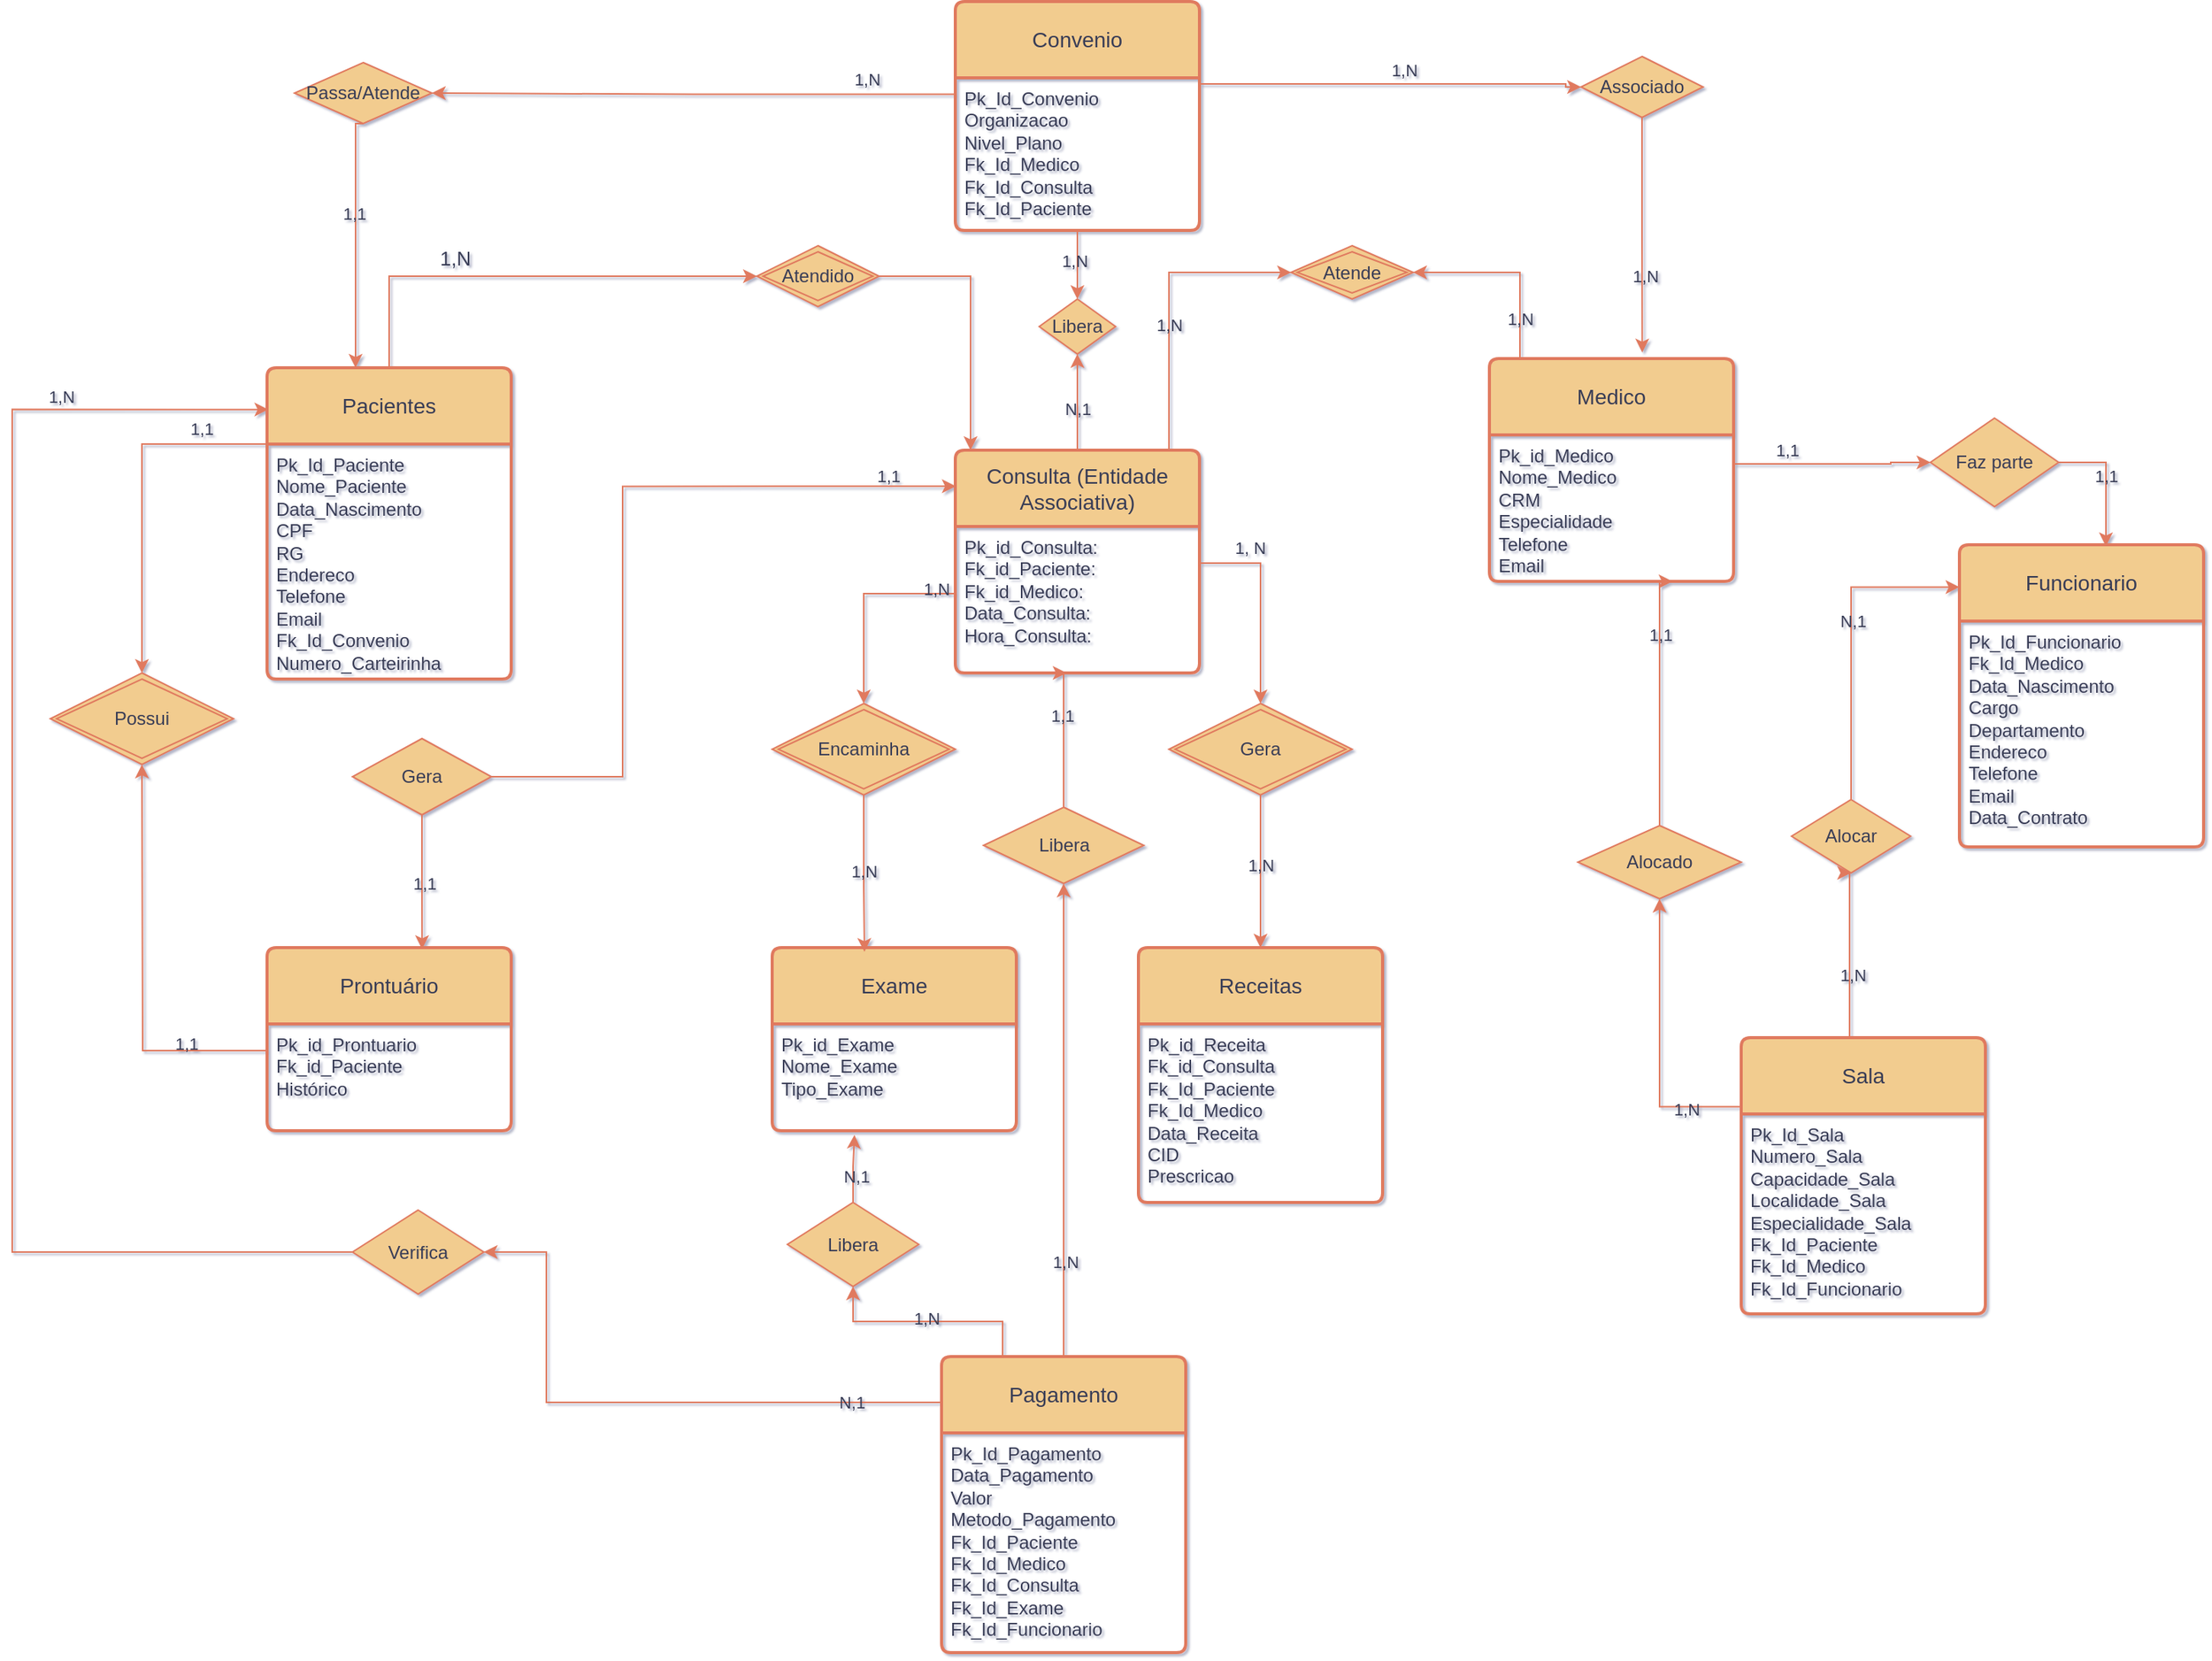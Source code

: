 <mxfile version="24.4.0" type="github" pages="2">
  <diagram name="Page-1" id="9f46799a-70d6-7492-0946-bef42562c5a5">
    <mxGraphModel dx="3632" dy="1138" grid="0" gridSize="10" guides="1" tooltips="1" connect="1" arrows="1" fold="1" page="1" pageScale="1" pageWidth="1100" pageHeight="850" background="none" math="0" shadow="1">
      <root>
        <mxCell id="0" />
        <mxCell id="1" parent="0" />
        <mxCell id="jqyQrgZry3oG7Yk4CvfF-23" style="edgeStyle=orthogonalEdgeStyle;rounded=0;orthogonalLoop=1;jettySize=auto;html=1;exitX=0.5;exitY=0;exitDx=0;exitDy=0;entryX=0;entryY=0.5;entryDx=0;entryDy=0;labelBackgroundColor=none;strokeColor=#E07A5F;fontColor=default;" parent="1" source="jqyQrgZry3oG7Yk4CvfF-1" target="jqyQrgZry3oG7Yk4CvfF-22" edge="1">
          <mxGeometry relative="1" as="geometry" />
        </mxCell>
        <mxCell id="jqyQrgZry3oG7Yk4CvfF-25" value="&lt;font style=&quot;font-size: 13px;&quot;&gt;1,N&lt;/font&gt;" style="edgeLabel;html=1;align=center;verticalAlign=middle;resizable=0;points=[];labelBackgroundColor=none;fontColor=#393C56;" parent="jqyQrgZry3oG7Yk4CvfF-23" vertex="1" connectable="0">
          <mxGeometry x="-0.363" y="2" relative="1" as="geometry">
            <mxPoint x="7" y="-10" as="offset" />
          </mxGeometry>
        </mxCell>
        <mxCell id="jqyQrgZry3oG7Yk4CvfF-32" style="edgeStyle=orthogonalEdgeStyle;rounded=0;orthogonalLoop=1;jettySize=auto;html=1;exitX=0.008;exitY=0.215;exitDx=0;exitDy=0;entryX=0.5;entryY=0;entryDx=0;entryDy=0;labelBackgroundColor=none;strokeColor=#E07A5F;fontColor=default;exitPerimeter=0;" parent="1" source="jqyQrgZry3oG7Yk4CvfF-1" edge="1">
          <mxGeometry relative="1" as="geometry">
            <mxPoint x="-715.0" y="452" as="targetPoint" />
            <Array as="points">
              <mxPoint x="-632" y="302" />
              <mxPoint x="-715" y="302" />
            </Array>
          </mxGeometry>
        </mxCell>
        <mxCell id="jqyQrgZry3oG7Yk4CvfF-36" value="&lt;div&gt;1,1&lt;/div&gt;&lt;div&gt;&lt;br&gt;&lt;/div&gt;" style="edgeLabel;html=1;align=center;verticalAlign=middle;resizable=0;points=[];labelBackgroundColor=none;fontColor=#393C56;" parent="jqyQrgZry3oG7Yk4CvfF-32" vertex="1" connectable="0">
          <mxGeometry x="-0.482" y="2" relative="1" as="geometry">
            <mxPoint x="11" y="-5" as="offset" />
          </mxGeometry>
        </mxCell>
        <mxCell id="jqyQrgZry3oG7Yk4CvfF-1" value="Pacientes" style="swimlane;childLayout=stackLayout;horizontal=1;startSize=50;horizontalStack=0;rounded=1;fontSize=14;fontStyle=0;strokeWidth=2;resizeParent=0;resizeLast=1;shadow=0;dashed=0;align=center;arcSize=4;whiteSpace=wrap;html=1;labelBackgroundColor=none;fillColor=#F2CC8F;strokeColor=#E07A5F;fontColor=#393C56;" parent="1" vertex="1">
          <mxGeometry x="-633" y="252" width="160" height="204" as="geometry">
            <mxRectangle x="80" y="90" width="100" height="50" as="alternateBounds" />
          </mxGeometry>
        </mxCell>
        <mxCell id="jqyQrgZry3oG7Yk4CvfF-2" value="&lt;font&gt;&lt;font&gt;Pk_Id_Paciente&lt;/font&gt;&lt;/font&gt;&lt;div&gt;&lt;div&gt;&lt;font&gt;Nome_Paciente&lt;/font&gt;&lt;/div&gt;&lt;div&gt;&lt;font&gt;Data_Nascimento&lt;/font&gt;&lt;/div&gt;&lt;div&gt;&lt;span style=&quot;background-color: initial;&quot;&gt;CPF&lt;/span&gt;&lt;/div&gt;&lt;div&gt;&lt;span style=&quot;background-color: initial;&quot;&gt;RG&lt;/span&gt;&lt;/div&gt;&lt;div&gt;&lt;span style=&quot;background-color: initial;&quot;&gt;Endereco&lt;/span&gt;&lt;/div&gt;&lt;div&gt;&lt;span style=&quot;background-color: initial;&quot;&gt;Telefone&lt;/span&gt;&lt;/div&gt;&lt;div&gt;&lt;span style=&quot;background-color: initial;&quot;&gt;Email&lt;/span&gt;&lt;/div&gt;&lt;div&gt;&lt;span style=&quot;background-color: initial;&quot;&gt;Fk_Id_Convenio&lt;/span&gt;&lt;/div&gt;&lt;div&gt;&lt;span style=&quot;background-color: initial;&quot;&gt;Numero_Carteirinha&lt;/span&gt;&lt;/div&gt;&lt;/div&gt;" style="align=left;strokeColor=none;fillColor=none;spacingLeft=4;fontSize=12;verticalAlign=top;resizable=0;rotatable=0;part=1;html=1;labelBackgroundColor=none;fontColor=#393C56;" parent="jqyQrgZry3oG7Yk4CvfF-1" vertex="1">
          <mxGeometry y="50" width="160" height="154" as="geometry" />
        </mxCell>
        <mxCell id="jqyQrgZry3oG7Yk4CvfF-3" style="edgeStyle=orthogonalEdgeStyle;rounded=0;orthogonalLoop=1;jettySize=auto;html=1;exitX=0.5;exitY=1;exitDx=0;exitDy=0;labelBackgroundColor=none;strokeColor=#E07A5F;fontColor=default;" parent="jqyQrgZry3oG7Yk4CvfF-1" source="jqyQrgZry3oG7Yk4CvfF-2" target="jqyQrgZry3oG7Yk4CvfF-2" edge="1">
          <mxGeometry relative="1" as="geometry" />
        </mxCell>
        <mxCell id="jqyQrgZry3oG7Yk4CvfF-28" style="edgeStyle=orthogonalEdgeStyle;rounded=0;orthogonalLoop=1;jettySize=auto;html=1;exitX=0.5;exitY=0;exitDx=0;exitDy=0;entryX=1;entryY=0.5;entryDx=0;entryDy=0;labelBackgroundColor=none;strokeColor=#E07A5F;fontColor=default;" parent="1" source="jqyQrgZry3oG7Yk4CvfF-7" target="jqyQrgZry3oG7Yk4CvfF-27" edge="1">
          <mxGeometry relative="1" as="geometry">
            <Array as="points">
              <mxPoint x="188" y="246" />
              <mxPoint x="188" y="190" />
            </Array>
          </mxGeometry>
        </mxCell>
        <mxCell id="jqyQrgZry3oG7Yk4CvfF-31" value="1,N&lt;div&gt;&lt;br&gt;&lt;/div&gt;" style="edgeLabel;html=1;align=center;verticalAlign=middle;resizable=0;points=[];labelBackgroundColor=none;fontColor=#393C56;" parent="jqyQrgZry3oG7Yk4CvfF-28" vertex="1" connectable="0">
          <mxGeometry x="-0.223" relative="1" as="geometry">
            <mxPoint y="-7" as="offset" />
          </mxGeometry>
        </mxCell>
        <mxCell id="jqyQrgZry3oG7Yk4CvfF-7" value="Medico" style="swimlane;childLayout=stackLayout;horizontal=1;startSize=50;horizontalStack=0;rounded=1;fontSize=14;fontStyle=0;strokeWidth=2;resizeParent=0;resizeLast=1;shadow=0;dashed=0;align=center;arcSize=4;whiteSpace=wrap;html=1;labelBackgroundColor=none;fillColor=#F2CC8F;strokeColor=#E07A5F;fontColor=#393C56;" parent="1" vertex="1">
          <mxGeometry x="168" y="246" width="160" height="146" as="geometry" />
        </mxCell>
        <mxCell id="jqyQrgZry3oG7Yk4CvfF-8" value="&lt;div&gt;Pk_id_Medico&lt;/div&gt;&lt;div&gt;Nome_Medico&lt;/div&gt;&lt;div&gt;CRM&lt;/div&gt;&lt;div&gt;Especialidade&lt;/div&gt;&lt;div&gt;Telefone&lt;/div&gt;&lt;div&gt;Email&lt;/div&gt;" style="align=left;strokeColor=none;fillColor=none;spacingLeft=4;fontSize=12;verticalAlign=top;resizable=0;rotatable=0;part=1;html=1;labelBackgroundColor=none;fontColor=#393C56;" parent="jqyQrgZry3oG7Yk4CvfF-7" vertex="1">
          <mxGeometry y="50" width="160" height="96" as="geometry" />
        </mxCell>
        <mxCell id="jqyQrgZry3oG7Yk4CvfF-29" style="edgeStyle=orthogonalEdgeStyle;rounded=0;orthogonalLoop=1;jettySize=auto;html=1;exitX=0.5;exitY=0;exitDx=0;exitDy=0;entryX=0;entryY=0.5;entryDx=0;entryDy=0;labelBackgroundColor=none;strokeColor=#E07A5F;fontColor=default;" parent="1" source="jqyQrgZry3oG7Yk4CvfF-9" target="jqyQrgZry3oG7Yk4CvfF-27" edge="1">
          <mxGeometry relative="1" as="geometry">
            <Array as="points">
              <mxPoint x="-42" y="306" />
              <mxPoint x="-42" y="190" />
            </Array>
          </mxGeometry>
        </mxCell>
        <mxCell id="jqyQrgZry3oG7Yk4CvfF-30" value="1,N&lt;div&gt;&lt;br&gt;&lt;/div&gt;" style="edgeLabel;html=1;align=center;verticalAlign=middle;resizable=0;points=[];labelBackgroundColor=none;fontColor=#393C56;" parent="jqyQrgZry3oG7Yk4CvfF-29" vertex="1" connectable="0">
          <mxGeometry x="0.138" y="1" relative="1" as="geometry">
            <mxPoint x="1" y="11" as="offset" />
          </mxGeometry>
        </mxCell>
        <mxCell id="7q9nNupDHfpOPj0fViD1-20" style="edgeStyle=orthogonalEdgeStyle;rounded=0;orthogonalLoop=1;jettySize=auto;html=1;exitX=0.5;exitY=0;exitDx=0;exitDy=0;entryX=0.5;entryY=1;entryDx=0;entryDy=0;labelBackgroundColor=none;strokeColor=#E07A5F;fontColor=default;" parent="1" source="jqyQrgZry3oG7Yk4CvfF-9" target="7q9nNupDHfpOPj0fViD1-18" edge="1">
          <mxGeometry relative="1" as="geometry" />
        </mxCell>
        <mxCell id="7q9nNupDHfpOPj0fViD1-22" value="N,1" style="edgeLabel;html=1;align=center;verticalAlign=middle;resizable=0;points=[];labelBackgroundColor=none;fontColor=#393C56;" parent="7q9nNupDHfpOPj0fViD1-20" vertex="1" connectable="0">
          <mxGeometry x="-0.149" relative="1" as="geometry">
            <mxPoint as="offset" />
          </mxGeometry>
        </mxCell>
        <mxCell id="jqyQrgZry3oG7Yk4CvfF-9" value="Consulta (Entidade Associativa)" style="swimlane;childLayout=stackLayout;horizontal=1;startSize=50;horizontalStack=0;rounded=1;fontSize=14;fontStyle=0;strokeWidth=2;resizeParent=0;resizeLast=1;shadow=0;dashed=0;align=center;arcSize=4;whiteSpace=wrap;html=1;labelBackgroundColor=none;fillColor=#F2CC8F;strokeColor=#E07A5F;fontColor=#393C56;" parent="1" vertex="1">
          <mxGeometry x="-182" y="306" width="160" height="146" as="geometry" />
        </mxCell>
        <mxCell id="jqyQrgZry3oG7Yk4CvfF-10" value="&lt;div&gt;Pk_id_Consulta:&lt;/div&gt;&lt;div&gt;Fk_id_Paciente:&amp;nbsp;&lt;/div&gt;&lt;div&gt;Fk_id_Medico:&amp;nbsp;&lt;/div&gt;&lt;div&gt;Data_Consulta:&lt;/div&gt;&lt;div&gt;Hora_Consulta:&lt;/div&gt;" style="align=left;strokeColor=none;fillColor=none;spacingLeft=4;fontSize=12;verticalAlign=top;resizable=0;rotatable=0;part=1;html=1;labelBackgroundColor=none;fontColor=#393C56;" parent="jqyQrgZry3oG7Yk4CvfF-9" vertex="1">
          <mxGeometry y="50" width="160" height="96" as="geometry" />
        </mxCell>
        <mxCell id="jqyQrgZry3oG7Yk4CvfF-11" value="Prontuário" style="swimlane;childLayout=stackLayout;horizontal=1;startSize=50;horizontalStack=0;rounded=1;fontSize=14;fontStyle=0;strokeWidth=2;resizeParent=0;resizeLast=1;shadow=0;dashed=0;align=center;arcSize=4;whiteSpace=wrap;html=1;labelBackgroundColor=none;fillColor=#F2CC8F;strokeColor=#E07A5F;fontColor=#393C56;" parent="1" vertex="1">
          <mxGeometry x="-633" y="632" width="160" height="120" as="geometry" />
        </mxCell>
        <mxCell id="jqyQrgZry3oG7Yk4CvfF-12" value="&lt;div&gt;&lt;span style=&quot;background-color: initial;&quot;&gt;Pk_id_Prontuario&lt;/span&gt;&lt;br&gt;&lt;/div&gt;&lt;div&gt;Fk_id_Paciente&lt;/div&gt;&lt;div&gt;Histórico&lt;/div&gt;&lt;div&gt;&lt;br&gt;&lt;/div&gt;" style="align=left;strokeColor=none;fillColor=none;spacingLeft=4;fontSize=12;verticalAlign=top;resizable=0;rotatable=0;part=1;html=1;labelBackgroundColor=none;fontColor=#393C56;" parent="jqyQrgZry3oG7Yk4CvfF-11" vertex="1">
          <mxGeometry y="50" width="160" height="70" as="geometry" />
        </mxCell>
        <mxCell id="jqyQrgZry3oG7Yk4CvfF-13" value="Exame" style="swimlane;childLayout=stackLayout;horizontal=1;startSize=50;horizontalStack=0;rounded=1;fontSize=14;fontStyle=0;strokeWidth=2;resizeParent=0;resizeLast=1;shadow=0;dashed=0;align=center;arcSize=4;whiteSpace=wrap;html=1;labelBackgroundColor=none;fillColor=#F2CC8F;strokeColor=#E07A5F;fontColor=#393C56;" parent="1" vertex="1">
          <mxGeometry x="-302" y="632" width="160" height="120" as="geometry" />
        </mxCell>
        <mxCell id="jqyQrgZry3oG7Yk4CvfF-14" value="&lt;div&gt;&lt;span style=&quot;background-color: initial;&quot;&gt;Pk_id_Exame&lt;/span&gt;&lt;br&gt;&lt;/div&gt;&lt;div&gt;Nome_Exame&lt;/div&gt;&lt;div&gt;Tipo_Exame&lt;/div&gt;" style="align=left;strokeColor=none;fillColor=none;spacingLeft=4;fontSize=12;verticalAlign=top;resizable=0;rotatable=0;part=1;html=1;labelBackgroundColor=none;fontColor=#393C56;" parent="jqyQrgZry3oG7Yk4CvfF-13" vertex="1">
          <mxGeometry y="50" width="160" height="70" as="geometry" />
        </mxCell>
        <mxCell id="jqyQrgZry3oG7Yk4CvfF-15" value="Receitas" style="swimlane;childLayout=stackLayout;horizontal=1;startSize=50;horizontalStack=0;rounded=1;fontSize=14;fontStyle=0;strokeWidth=2;resizeParent=0;resizeLast=1;shadow=0;dashed=0;align=center;arcSize=4;whiteSpace=wrap;html=1;labelBackgroundColor=none;fillColor=#F2CC8F;strokeColor=#E07A5F;fontColor=#393C56;" parent="1" vertex="1">
          <mxGeometry x="-62" y="632" width="160" height="167" as="geometry" />
        </mxCell>
        <mxCell id="jqyQrgZry3oG7Yk4CvfF-16" value="&lt;div&gt;Pk_id_Receita&lt;/div&gt;&lt;div&gt;Fk_id_Consulta&lt;/div&gt;&lt;div&gt;Fk_Id_Paciente&lt;/div&gt;&lt;div&gt;Fk_Id_Medico&lt;/div&gt;&lt;div&gt;Data_Receita&lt;/div&gt;&lt;div&gt;CID&lt;/div&gt;&lt;div&gt;Prescricao&lt;/div&gt;" style="align=left;strokeColor=none;fillColor=none;spacingLeft=4;fontSize=12;verticalAlign=top;resizable=0;rotatable=0;part=1;html=1;labelBackgroundColor=none;fontColor=#393C56;" parent="jqyQrgZry3oG7Yk4CvfF-15" vertex="1">
          <mxGeometry y="50" width="160" height="117" as="geometry" />
        </mxCell>
        <mxCell id="jqyQrgZry3oG7Yk4CvfF-24" style="edgeStyle=orthogonalEdgeStyle;rounded=0;orthogonalLoop=1;jettySize=auto;html=1;exitX=1;exitY=0.5;exitDx=0;exitDy=0;labelBackgroundColor=none;strokeColor=#E07A5F;fontColor=default;" parent="1" source="jqyQrgZry3oG7Yk4CvfF-22" target="jqyQrgZry3oG7Yk4CvfF-9" edge="1">
          <mxGeometry relative="1" as="geometry">
            <Array as="points">
              <mxPoint x="-172" y="192" />
            </Array>
          </mxGeometry>
        </mxCell>
        <mxCell id="jqyQrgZry3oG7Yk4CvfF-22" value="Atendido" style="shape=rhombus;double=1;perimeter=rhombusPerimeter;whiteSpace=wrap;html=1;align=center;labelBackgroundColor=none;fillColor=#F2CC8F;strokeColor=#E07A5F;fontColor=#393C56;" parent="1" vertex="1">
          <mxGeometry x="-312" y="172" width="80" height="40" as="geometry" />
        </mxCell>
        <mxCell id="jqyQrgZry3oG7Yk4CvfF-27" value="Atende" style="shape=rhombus;double=1;perimeter=rhombusPerimeter;whiteSpace=wrap;html=1;align=center;labelBackgroundColor=none;fillColor=#F2CC8F;strokeColor=#E07A5F;fontColor=#393C56;" parent="1" vertex="1">
          <mxGeometry x="38" y="172" width="80" height="35" as="geometry" />
        </mxCell>
        <mxCell id="jqyQrgZry3oG7Yk4CvfF-33" value="Possui" style="shape=rhombus;double=1;perimeter=rhombusPerimeter;whiteSpace=wrap;html=1;align=center;labelBackgroundColor=none;fillColor=#F2CC8F;strokeColor=#E07A5F;fontColor=#393C56;" parent="1" vertex="1">
          <mxGeometry x="-775.0" y="452" width="120" height="60" as="geometry" />
        </mxCell>
        <mxCell id="jqyQrgZry3oG7Yk4CvfF-34" style="edgeStyle=orthogonalEdgeStyle;rounded=0;orthogonalLoop=1;jettySize=auto;html=1;exitX=0;exitY=0.25;exitDx=0;exitDy=0;entryX=0.5;entryY=1;entryDx=0;entryDy=0;labelBackgroundColor=none;strokeColor=#E07A5F;fontColor=default;" parent="1" source="jqyQrgZry3oG7Yk4CvfF-12" edge="1">
          <mxGeometry relative="1" as="geometry">
            <mxPoint x="-715.0" y="512" as="targetPoint" />
          </mxGeometry>
        </mxCell>
        <mxCell id="jqyQrgZry3oG7Yk4CvfF-37" value="&lt;div&gt;1,1&lt;/div&gt;&lt;div&gt;&lt;br&gt;&lt;/div&gt;" style="edgeLabel;html=1;align=center;verticalAlign=middle;resizable=0;points=[];labelBackgroundColor=none;fontColor=#393C56;" parent="jqyQrgZry3oG7Yk4CvfF-34" vertex="1" connectable="0">
          <mxGeometry x="-0.607" y="2" relative="1" as="geometry">
            <mxPoint as="offset" />
          </mxGeometry>
        </mxCell>
        <mxCell id="jqyQrgZry3oG7Yk4CvfF-39" value="Encaminha" style="shape=rhombus;double=1;perimeter=rhombusPerimeter;whiteSpace=wrap;html=1;align=center;labelBackgroundColor=none;fillColor=#F2CC8F;strokeColor=#E07A5F;fontColor=#393C56;" parent="1" vertex="1">
          <mxGeometry x="-302" y="472" width="120" height="60" as="geometry" />
        </mxCell>
        <mxCell id="jqyQrgZry3oG7Yk4CvfF-40" style="edgeStyle=orthogonalEdgeStyle;rounded=0;orthogonalLoop=1;jettySize=auto;html=1;exitX=0;exitY=0.25;exitDx=0;exitDy=0;entryX=0.5;entryY=0;entryDx=0;entryDy=0;labelBackgroundColor=none;strokeColor=#E07A5F;fontColor=default;" parent="1" source="jqyQrgZry3oG7Yk4CvfF-10" target="jqyQrgZry3oG7Yk4CvfF-39" edge="1">
          <mxGeometry relative="1" as="geometry">
            <Array as="points">
              <mxPoint x="-182" y="400" />
              <mxPoint x="-242" y="400" />
            </Array>
          </mxGeometry>
        </mxCell>
        <mxCell id="jqyQrgZry3oG7Yk4CvfF-42" value="&lt;div&gt;1,N&amp;nbsp;&lt;/div&gt;&lt;div&gt;&lt;br&gt;&lt;/div&gt;" style="edgeLabel;html=1;align=center;verticalAlign=middle;resizable=0;points=[];labelBackgroundColor=none;fontColor=#393C56;" parent="jqyQrgZry3oG7Yk4CvfF-40" vertex="1" connectable="0">
          <mxGeometry x="-0.583" y="4" relative="1" as="geometry">
            <mxPoint as="offset" />
          </mxGeometry>
        </mxCell>
        <mxCell id="jqyQrgZry3oG7Yk4CvfF-41" style="edgeStyle=orthogonalEdgeStyle;rounded=0;orthogonalLoop=1;jettySize=auto;html=1;exitX=0.5;exitY=1;exitDx=0;exitDy=0;entryX=0.378;entryY=0.023;entryDx=0;entryDy=0;entryPerimeter=0;labelBackgroundColor=none;strokeColor=#E07A5F;fontColor=default;" parent="1" source="jqyQrgZry3oG7Yk4CvfF-39" target="jqyQrgZry3oG7Yk4CvfF-13" edge="1">
          <mxGeometry relative="1" as="geometry">
            <Array as="points">
              <mxPoint x="-242" y="592" />
              <mxPoint x="-242" y="592" />
            </Array>
          </mxGeometry>
        </mxCell>
        <mxCell id="jqyQrgZry3oG7Yk4CvfF-43" value="&lt;div&gt;1,N&lt;/div&gt;&lt;div&gt;&lt;br&gt;&lt;/div&gt;" style="edgeLabel;html=1;align=center;verticalAlign=middle;resizable=0;points=[];labelBackgroundColor=none;fontColor=#393C56;" parent="jqyQrgZry3oG7Yk4CvfF-41" vertex="1" connectable="0">
          <mxGeometry x="0.093" relative="1" as="geometry">
            <mxPoint as="offset" />
          </mxGeometry>
        </mxCell>
        <mxCell id="jqyQrgZry3oG7Yk4CvfF-44" value="Gera" style="shape=rhombus;double=1;perimeter=rhombusPerimeter;whiteSpace=wrap;html=1;align=center;labelBackgroundColor=none;fillColor=#F2CC8F;strokeColor=#E07A5F;fontColor=#393C56;" parent="1" vertex="1">
          <mxGeometry x="-42" y="472" width="120" height="60" as="geometry" />
        </mxCell>
        <mxCell id="jqyQrgZry3oG7Yk4CvfF-45" style="edgeStyle=orthogonalEdgeStyle;rounded=0;orthogonalLoop=1;jettySize=auto;html=1;exitX=1;exitY=0.25;exitDx=0;exitDy=0;entryX=0.5;entryY=0;entryDx=0;entryDy=0;labelBackgroundColor=none;strokeColor=#E07A5F;fontColor=default;" parent="1" source="jqyQrgZry3oG7Yk4CvfF-10" target="jqyQrgZry3oG7Yk4CvfF-44" edge="1">
          <mxGeometry relative="1" as="geometry" />
        </mxCell>
        <mxCell id="jqyQrgZry3oG7Yk4CvfF-47" value="&lt;div&gt;1, N&lt;/div&gt;" style="edgeLabel;html=1;align=center;verticalAlign=middle;resizable=0;points=[];labelBackgroundColor=none;fontColor=#393C56;" parent="jqyQrgZry3oG7Yk4CvfF-45" vertex="1" connectable="0">
          <mxGeometry x="-0.544" y="-2" relative="1" as="geometry">
            <mxPoint x="3" y="-12" as="offset" />
          </mxGeometry>
        </mxCell>
        <mxCell id="jqyQrgZry3oG7Yk4CvfF-46" style="edgeStyle=orthogonalEdgeStyle;rounded=0;orthogonalLoop=1;jettySize=auto;html=1;exitX=0.5;exitY=1;exitDx=0;exitDy=0;entryX=0.5;entryY=0;entryDx=0;entryDy=0;labelBackgroundColor=none;strokeColor=#E07A5F;fontColor=default;" parent="1" source="jqyQrgZry3oG7Yk4CvfF-44" target="jqyQrgZry3oG7Yk4CvfF-15" edge="1">
          <mxGeometry relative="1" as="geometry" />
        </mxCell>
        <mxCell id="jqyQrgZry3oG7Yk4CvfF-48" value="1,N" style="edgeLabel;html=1;align=center;verticalAlign=middle;resizable=0;points=[];labelBackgroundColor=none;fontColor=#393C56;" parent="jqyQrgZry3oG7Yk4CvfF-46" vertex="1" connectable="0">
          <mxGeometry x="-0.094" relative="1" as="geometry">
            <mxPoint as="offset" />
          </mxGeometry>
        </mxCell>
        <mxCell id="7q9nNupDHfpOPj0fViD1-9" value="Convenio" style="swimlane;childLayout=stackLayout;horizontal=1;startSize=50;horizontalStack=0;rounded=1;fontSize=14;fontStyle=0;strokeWidth=2;resizeParent=0;resizeLast=1;shadow=0;dashed=0;align=center;arcSize=4;whiteSpace=wrap;html=1;labelBackgroundColor=none;fillColor=#F2CC8F;strokeColor=#E07A5F;fontColor=#393C56;" parent="1" vertex="1">
          <mxGeometry x="-182" y="12" width="160" height="150" as="geometry" />
        </mxCell>
        <mxCell id="7q9nNupDHfpOPj0fViD1-10" value="Pk_Id_Convenio&lt;div&gt;Organizacao&lt;/div&gt;&lt;div&gt;Nivel_Plano&lt;/div&gt;&lt;div&gt;Fk_Id_Medico&lt;/div&gt;&lt;div&gt;Fk_Id_Consulta&lt;/div&gt;&lt;div&gt;Fk_Id_Paciente&lt;/div&gt;&lt;div&gt;&lt;br&gt;&lt;/div&gt;" style="align=left;strokeColor=none;fillColor=none;spacingLeft=4;fontSize=12;verticalAlign=top;resizable=0;rotatable=0;part=1;html=1;labelBackgroundColor=none;fontColor=#393C56;" parent="7q9nNupDHfpOPj0fViD1-9" vertex="1">
          <mxGeometry y="50" width="160" height="100" as="geometry" />
        </mxCell>
        <mxCell id="7q9nNupDHfpOPj0fViD1-15" style="edgeStyle=orthogonalEdgeStyle;rounded=0;orthogonalLoop=1;jettySize=auto;html=1;exitX=0.5;exitY=1;exitDx=0;exitDy=0;labelBackgroundColor=none;strokeColor=#E07A5F;fontColor=default;" parent="1" source="7q9nNupDHfpOPj0fViD1-13" target="jqyQrgZry3oG7Yk4CvfF-1" edge="1">
          <mxGeometry relative="1" as="geometry">
            <Array as="points">
              <mxPoint x="-575" y="92" />
            </Array>
          </mxGeometry>
        </mxCell>
        <mxCell id="7q9nNupDHfpOPj0fViD1-17" value="1,1&lt;div&gt;&lt;br&gt;&lt;/div&gt;" style="edgeLabel;html=1;align=center;verticalAlign=middle;resizable=0;points=[];labelBackgroundColor=none;fontColor=#393C56;" parent="7q9nNupDHfpOPj0fViD1-15" vertex="1" connectable="0">
          <mxGeometry x="-0.138" y="-1" relative="1" as="geometry">
            <mxPoint as="offset" />
          </mxGeometry>
        </mxCell>
        <mxCell id="7q9nNupDHfpOPj0fViD1-13" value="Passa/Atende" style="shape=rhombus;perimeter=rhombusPerimeter;whiteSpace=wrap;html=1;align=center;labelBackgroundColor=none;fillColor=#F2CC8F;strokeColor=#E07A5F;fontColor=#393C56;" parent="1" vertex="1">
          <mxGeometry x="-615" y="52" width="90" height="40" as="geometry" />
        </mxCell>
        <mxCell id="7q9nNupDHfpOPj0fViD1-14" style="edgeStyle=orthogonalEdgeStyle;rounded=0;orthogonalLoop=1;jettySize=auto;html=1;entryX=1;entryY=0.5;entryDx=0;entryDy=0;exitX=0.001;exitY=0.108;exitDx=0;exitDy=0;exitPerimeter=0;labelBackgroundColor=none;strokeColor=#E07A5F;fontColor=default;" parent="1" source="7q9nNupDHfpOPj0fViD1-10" target="7q9nNupDHfpOPj0fViD1-13" edge="1">
          <mxGeometry relative="1" as="geometry">
            <mxPoint x="-192" y="72" as="sourcePoint" />
          </mxGeometry>
        </mxCell>
        <mxCell id="7q9nNupDHfpOPj0fViD1-16" value="1,N" style="edgeLabel;html=1;align=center;verticalAlign=middle;resizable=0;points=[];labelBackgroundColor=none;fontColor=#393C56;" parent="7q9nNupDHfpOPj0fViD1-14" vertex="1" connectable="0">
          <mxGeometry x="-0.643" relative="1" as="geometry">
            <mxPoint x="3" y="-10" as="offset" />
          </mxGeometry>
        </mxCell>
        <mxCell id="7q9nNupDHfpOPj0fViD1-18" value="Libera" style="shape=rhombus;perimeter=rhombusPerimeter;whiteSpace=wrap;html=1;align=center;labelBackgroundColor=none;fillColor=#F2CC8F;strokeColor=#E07A5F;fontColor=#393C56;" parent="1" vertex="1">
          <mxGeometry x="-127" y="207" width="50" height="36" as="geometry" />
        </mxCell>
        <mxCell id="7q9nNupDHfpOPj0fViD1-19" style="edgeStyle=orthogonalEdgeStyle;rounded=0;orthogonalLoop=1;jettySize=auto;html=1;exitX=0.5;exitY=1;exitDx=0;exitDy=0;entryX=0.5;entryY=0;entryDx=0;entryDy=0;labelBackgroundColor=none;strokeColor=#E07A5F;fontColor=default;" parent="1" source="7q9nNupDHfpOPj0fViD1-10" target="7q9nNupDHfpOPj0fViD1-18" edge="1">
          <mxGeometry relative="1" as="geometry" />
        </mxCell>
        <mxCell id="7q9nNupDHfpOPj0fViD1-21" value="1,N" style="edgeLabel;html=1;align=center;verticalAlign=middle;resizable=0;points=[];labelBackgroundColor=none;fontColor=#393C56;" parent="7q9nNupDHfpOPj0fViD1-19" vertex="1" connectable="0">
          <mxGeometry x="-0.115" y="-2" relative="1" as="geometry">
            <mxPoint as="offset" />
          </mxGeometry>
        </mxCell>
        <mxCell id="7q9nNupDHfpOPj0fViD1-23" style="edgeStyle=orthogonalEdgeStyle;rounded=0;orthogonalLoop=1;jettySize=auto;html=1;exitX=1;exitY=0;exitDx=0;exitDy=0;entryX=0;entryY=0.5;entryDx=0;entryDy=0;labelBackgroundColor=none;strokeColor=#E07A5F;fontColor=default;" parent="1" source="7q9nNupDHfpOPj0fViD1-10" edge="1" target="7q9nNupDHfpOPj0fViD1-37">
          <mxGeometry relative="1" as="geometry">
            <mxPoint x="218" y="52" as="targetPoint" />
            <Array as="points">
              <mxPoint x="-22" y="66" />
              <mxPoint x="218" y="66" />
              <mxPoint x="218" y="68" />
            </Array>
          </mxGeometry>
        </mxCell>
        <mxCell id="7q9nNupDHfpOPj0fViD1-33" value="1,N&lt;div&gt;&lt;br&gt;&lt;/div&gt;" style="edgeLabel;html=1;align=center;verticalAlign=middle;resizable=0;points=[];labelBackgroundColor=none;fontColor=#393C56;" parent="7q9nNupDHfpOPj0fViD1-23" vertex="1" connectable="0">
          <mxGeometry x="0.078" y="2" relative="1" as="geometry">
            <mxPoint as="offset" />
          </mxGeometry>
        </mxCell>
        <mxCell id="7q9nNupDHfpOPj0fViD1-32" style="edgeStyle=orthogonalEdgeStyle;rounded=0;orthogonalLoop=1;jettySize=auto;html=1;exitX=0.5;exitY=1;exitDx=0;exitDy=0;labelBackgroundColor=none;strokeColor=#E07A5F;fontColor=default;" parent="1" source="7q9nNupDHfpOPj0fViD1-37" edge="1">
          <mxGeometry relative="1" as="geometry">
            <mxPoint x="268.154" y="242" as="targetPoint" />
            <mxPoint x="268" y="82" as="sourcePoint" />
          </mxGeometry>
        </mxCell>
        <mxCell id="7q9nNupDHfpOPj0fViD1-34" value="1,N&lt;div&gt;&lt;br&gt;&lt;/div&gt;" style="edgeLabel;html=1;align=center;verticalAlign=middle;resizable=0;points=[];labelBackgroundColor=none;fontColor=#393C56;" parent="7q9nNupDHfpOPj0fViD1-32" vertex="1" connectable="0">
          <mxGeometry x="0.435" y="1" relative="1" as="geometry">
            <mxPoint as="offset" />
          </mxGeometry>
        </mxCell>
        <mxCell id="7q9nNupDHfpOPj0fViD1-37" value="Associado" style="shape=rhombus;perimeter=rhombusPerimeter;whiteSpace=wrap;html=1;align=center;labelBackgroundColor=none;fillColor=#F2CC8F;strokeColor=#E07A5F;fontColor=#393C56;" parent="1" vertex="1">
          <mxGeometry x="228" y="48" width="80" height="40" as="geometry" />
        </mxCell>
        <mxCell id="ocq4f6UYUsV3db6KCa3W-3" value="Gera" style="shape=rhombus;perimeter=rhombusPerimeter;whiteSpace=wrap;html=1;align=center;labelBackgroundColor=none;fillColor=#F2CC8F;strokeColor=#E07A5F;fontColor=#393C56;" vertex="1" parent="1">
          <mxGeometry x="-577" y="495" width="91" height="50" as="geometry" />
        </mxCell>
        <mxCell id="ocq4f6UYUsV3db6KCa3W-4" style="edgeStyle=orthogonalEdgeStyle;rounded=0;orthogonalLoop=1;jettySize=auto;html=1;entryX=0.002;entryY=0.162;entryDx=0;entryDy=0;entryPerimeter=0;exitX=1;exitY=0.5;exitDx=0;exitDy=0;labelBackgroundColor=none;strokeColor=#E07A5F;fontColor=default;" edge="1" parent="1" source="ocq4f6UYUsV3db6KCa3W-3" target="jqyQrgZry3oG7Yk4CvfF-9">
          <mxGeometry relative="1" as="geometry">
            <Array as="points">
              <mxPoint x="-400" y="520" />
              <mxPoint x="-400" y="330" />
            </Array>
          </mxGeometry>
        </mxCell>
        <mxCell id="ocq4f6UYUsV3db6KCa3W-7" value="1,1&lt;div&gt;&lt;br&gt;&lt;/div&gt;" style="edgeLabel;html=1;align=center;verticalAlign=middle;resizable=0;points=[];labelBackgroundColor=none;fontColor=#393C56;" vertex="1" connectable="0" parent="ocq4f6UYUsV3db6KCa3W-4">
          <mxGeometry x="0.82" relative="1" as="geometry">
            <mxPoint as="offset" />
          </mxGeometry>
        </mxCell>
        <mxCell id="ocq4f6UYUsV3db6KCa3W-5" style="edgeStyle=orthogonalEdgeStyle;rounded=0;orthogonalLoop=1;jettySize=auto;html=1;exitX=0.5;exitY=1;exitDx=0;exitDy=0;entryX=0.635;entryY=0.008;entryDx=0;entryDy=0;entryPerimeter=0;labelBackgroundColor=none;strokeColor=#E07A5F;fontColor=default;" edge="1" parent="1" source="ocq4f6UYUsV3db6KCa3W-3" target="jqyQrgZry3oG7Yk4CvfF-11">
          <mxGeometry relative="1" as="geometry" />
        </mxCell>
        <mxCell id="ocq4f6UYUsV3db6KCa3W-6" value="1,1&lt;div&gt;&lt;br&gt;&lt;/div&gt;" style="edgeLabel;html=1;align=center;verticalAlign=middle;resizable=0;points=[];labelBackgroundColor=none;fontColor=#393C56;" vertex="1" connectable="0" parent="ocq4f6UYUsV3db6KCa3W-5">
          <mxGeometry x="0.179" y="1" relative="1" as="geometry">
            <mxPoint as="offset" />
          </mxGeometry>
        </mxCell>
        <mxCell id="ocq4f6UYUsV3db6KCa3W-8" value="Funcionario" style="swimlane;childLayout=stackLayout;horizontal=1;startSize=50;horizontalStack=0;rounded=1;fontSize=14;fontStyle=0;strokeWidth=2;resizeParent=0;resizeLast=1;shadow=0;dashed=0;align=center;arcSize=4;whiteSpace=wrap;html=1;labelBackgroundColor=none;fillColor=#F2CC8F;strokeColor=#E07A5F;fontColor=#393C56;" vertex="1" parent="1">
          <mxGeometry x="476" y="368" width="160" height="198" as="geometry" />
        </mxCell>
        <mxCell id="ocq4f6UYUsV3db6KCa3W-9" value="Pk_Id_Funcionario&lt;div&gt;Fk_Id_Medico&lt;/div&gt;&lt;div&gt;Data_Nascimento&lt;/div&gt;&lt;div&gt;Cargo&lt;/div&gt;&lt;div&gt;Departamento&lt;/div&gt;&lt;div&gt;Endereco&lt;/div&gt;&lt;div&gt;Telefone&lt;/div&gt;&lt;div&gt;Email&lt;/div&gt;&lt;div&gt;Data_Contrato&lt;/div&gt;&lt;div&gt;&lt;br&gt;&lt;/div&gt;" style="align=left;strokeColor=none;fillColor=none;spacingLeft=4;fontSize=12;verticalAlign=top;resizable=0;rotatable=0;part=1;html=1;labelBackgroundColor=none;fontColor=#393C56;" vertex="1" parent="ocq4f6UYUsV3db6KCa3W-8">
          <mxGeometry y="50" width="160" height="148" as="geometry" />
        </mxCell>
        <mxCell id="ocq4f6UYUsV3db6KCa3W-10" value="Faz parte" style="shape=rhombus;perimeter=rhombusPerimeter;whiteSpace=wrap;html=1;align=center;labelBackgroundColor=none;fillColor=#F2CC8F;strokeColor=#E07A5F;fontColor=#393C56;" vertex="1" parent="1">
          <mxGeometry x="457" y="285" width="84" height="58" as="geometry" />
        </mxCell>
        <mxCell id="ocq4f6UYUsV3db6KCa3W-11" style="edgeStyle=orthogonalEdgeStyle;rounded=0;orthogonalLoop=1;jettySize=auto;html=1;exitX=1;exitY=0.25;exitDx=0;exitDy=0;entryX=0;entryY=0.5;entryDx=0;entryDy=0;labelBackgroundColor=none;strokeColor=#E07A5F;fontColor=default;" edge="1" parent="1" source="jqyQrgZry3oG7Yk4CvfF-8" target="ocq4f6UYUsV3db6KCa3W-10">
          <mxGeometry relative="1" as="geometry">
            <mxPoint x="403" y="363" as="targetPoint" />
            <Array as="points">
              <mxPoint x="328" y="315" />
              <mxPoint x="431" y="315" />
            </Array>
          </mxGeometry>
        </mxCell>
        <mxCell id="ocq4f6UYUsV3db6KCa3W-64" value="1,1&lt;div&gt;&lt;br&gt;&lt;/div&gt;" style="edgeLabel;html=1;align=center;verticalAlign=middle;resizable=0;points=[];labelBackgroundColor=none;fontColor=#393C56;" vertex="1" connectable="0" parent="ocq4f6UYUsV3db6KCa3W-11">
          <mxGeometry x="-0.405" y="2" relative="1" as="geometry">
            <mxPoint as="offset" />
          </mxGeometry>
        </mxCell>
        <mxCell id="ocq4f6UYUsV3db6KCa3W-18" style="edgeStyle=orthogonalEdgeStyle;rounded=0;orthogonalLoop=1;jettySize=auto;html=1;exitX=0.5;exitY=0;exitDx=0;exitDy=0;entryX=0.5;entryY=1;entryDx=0;entryDy=0;labelBackgroundColor=none;strokeColor=#E07A5F;fontColor=default;" edge="1" parent="1" source="ocq4f6UYUsV3db6KCa3W-13" target="ocq4f6UYUsV3db6KCa3W-17">
          <mxGeometry relative="1" as="geometry">
            <Array as="points">
              <mxPoint x="404" y="691" />
            </Array>
          </mxGeometry>
        </mxCell>
        <mxCell id="ocq4f6UYUsV3db6KCa3W-67" value="1,N" style="edgeLabel;html=1;align=center;verticalAlign=middle;resizable=0;points=[];labelBackgroundColor=none;fontColor=#393C56;" vertex="1" connectable="0" parent="ocq4f6UYUsV3db6KCa3W-18">
          <mxGeometry x="-0.146" y="-2" relative="1" as="geometry">
            <mxPoint as="offset" />
          </mxGeometry>
        </mxCell>
        <mxCell id="ocq4f6UYUsV3db6KCa3W-50" style="edgeStyle=orthogonalEdgeStyle;rounded=0;orthogonalLoop=1;jettySize=auto;html=1;exitX=0;exitY=0.25;exitDx=0;exitDy=0;entryX=0.5;entryY=1;entryDx=0;entryDy=0;labelBackgroundColor=none;strokeColor=#E07A5F;fontColor=default;" edge="1" parent="1" source="ocq4f6UYUsV3db6KCa3W-13" target="ocq4f6UYUsV3db6KCa3W-24">
          <mxGeometry relative="1" as="geometry" />
        </mxCell>
        <mxCell id="ocq4f6UYUsV3db6KCa3W-55" value="1,N" style="edgeLabel;html=1;align=center;verticalAlign=middle;resizable=0;points=[];labelBackgroundColor=none;fontColor=#393C56;" vertex="1" connectable="0" parent="ocq4f6UYUsV3db6KCa3W-50">
          <mxGeometry x="-0.606" y="1" relative="1" as="geometry">
            <mxPoint x="1" as="offset" />
          </mxGeometry>
        </mxCell>
        <mxCell id="ocq4f6UYUsV3db6KCa3W-13" value="Sala" style="swimlane;childLayout=stackLayout;horizontal=1;startSize=50;horizontalStack=0;rounded=1;fontSize=14;fontStyle=0;strokeWidth=2;resizeParent=0;resizeLast=1;shadow=0;dashed=0;align=center;arcSize=4;whiteSpace=wrap;html=1;labelBackgroundColor=none;fillColor=#F2CC8F;strokeColor=#E07A5F;fontColor=#393C56;" vertex="1" parent="1">
          <mxGeometry x="333" y="691" width="160" height="181" as="geometry" />
        </mxCell>
        <mxCell id="ocq4f6UYUsV3db6KCa3W-14" value="Pk_Id_Sala&lt;div&gt;Numero_Sala&lt;/div&gt;&lt;div&gt;Capacidade_Sala&lt;/div&gt;&lt;div&gt;Localidade_Sala&lt;/div&gt;&lt;div&gt;Especialidade_Sala&lt;/div&gt;&lt;div&gt;Fk_Id_Paciente&lt;/div&gt;&lt;div&gt;Fk_Id_Medico&lt;/div&gt;&lt;div&gt;Fk_Id_Funcionario&lt;/div&gt;" style="align=left;strokeColor=none;fillColor=none;spacingLeft=4;fontSize=12;verticalAlign=top;resizable=0;rotatable=0;part=1;html=1;labelBackgroundColor=none;fontColor=#393C56;" vertex="1" parent="ocq4f6UYUsV3db6KCa3W-13">
          <mxGeometry y="50" width="160" height="131" as="geometry" />
        </mxCell>
        <mxCell id="ocq4f6UYUsV3db6KCa3W-17" value="Alocar" style="shape=rhombus;perimeter=rhombusPerimeter;whiteSpace=wrap;html=1;align=center;labelBackgroundColor=none;fillColor=#F2CC8F;strokeColor=#E07A5F;fontColor=#393C56;" vertex="1" parent="1">
          <mxGeometry x="366" y="535" width="78" height="48" as="geometry" />
        </mxCell>
        <mxCell id="ocq4f6UYUsV3db6KCa3W-48" style="edgeStyle=orthogonalEdgeStyle;rounded=0;orthogonalLoop=1;jettySize=auto;html=1;exitX=0.5;exitY=0;exitDx=0;exitDy=0;entryX=0.75;entryY=1;entryDx=0;entryDy=0;labelBackgroundColor=none;strokeColor=#E07A5F;fontColor=default;" edge="1" parent="1" source="ocq4f6UYUsV3db6KCa3W-24" target="jqyQrgZry3oG7Yk4CvfF-8">
          <mxGeometry relative="1" as="geometry">
            <Array as="points">
              <mxPoint x="280" y="392" />
            </Array>
          </mxGeometry>
        </mxCell>
        <mxCell id="ocq4f6UYUsV3db6KCa3W-54" value="1,1&lt;div&gt;&lt;br&gt;&lt;/div&gt;" style="edgeLabel;html=1;align=center;verticalAlign=middle;resizable=0;points=[];labelBackgroundColor=none;fontColor=#393C56;" vertex="1" connectable="0" parent="ocq4f6UYUsV3db6KCa3W-48">
          <mxGeometry x="0.406" relative="1" as="geometry">
            <mxPoint as="offset" />
          </mxGeometry>
        </mxCell>
        <mxCell id="ocq4f6UYUsV3db6KCa3W-24" value="Alocado" style="shape=rhombus;perimeter=rhombusPerimeter;whiteSpace=wrap;html=1;align=center;labelBackgroundColor=none;fillColor=#F2CC8F;strokeColor=#E07A5F;fontColor=#393C56;" vertex="1" parent="1">
          <mxGeometry x="226" y="552" width="107" height="48" as="geometry" />
        </mxCell>
        <mxCell id="ocq4f6UYUsV3db6KCa3W-31" style="edgeStyle=orthogonalEdgeStyle;rounded=0;orthogonalLoop=1;jettySize=auto;html=1;exitX=0.5;exitY=0;exitDx=0;exitDy=0;entryX=0.5;entryY=1;entryDx=0;entryDy=0;labelBackgroundColor=none;strokeColor=#E07A5F;fontColor=default;" edge="1" parent="1" source="ocq4f6UYUsV3db6KCa3W-28" target="ocq4f6UYUsV3db6KCa3W-30">
          <mxGeometry relative="1" as="geometry" />
        </mxCell>
        <mxCell id="ocq4f6UYUsV3db6KCa3W-62" value="1,N&lt;div&gt;&lt;br&gt;&lt;/div&gt;" style="edgeLabel;html=1;align=center;verticalAlign=middle;resizable=0;points=[];labelBackgroundColor=none;fontColor=#393C56;" vertex="1" connectable="0" parent="ocq4f6UYUsV3db6KCa3W-31">
          <mxGeometry x="-0.64" y="-1" relative="1" as="geometry">
            <mxPoint y="1" as="offset" />
          </mxGeometry>
        </mxCell>
        <mxCell id="ocq4f6UYUsV3db6KCa3W-39" style="edgeStyle=orthogonalEdgeStyle;rounded=0;orthogonalLoop=1;jettySize=auto;html=1;exitX=0.25;exitY=0;exitDx=0;exitDy=0;entryX=0.5;entryY=1;entryDx=0;entryDy=0;labelBackgroundColor=none;strokeColor=#E07A5F;fontColor=default;" edge="1" parent="1" source="ocq4f6UYUsV3db6KCa3W-28" target="ocq4f6UYUsV3db6KCa3W-33">
          <mxGeometry relative="1" as="geometry" />
        </mxCell>
        <mxCell id="ocq4f6UYUsV3db6KCa3W-60" value="1,N" style="edgeLabel;html=1;align=center;verticalAlign=middle;resizable=0;points=[];labelBackgroundColor=none;fontColor=#393C56;" vertex="1" connectable="0" parent="ocq4f6UYUsV3db6KCa3W-39">
          <mxGeometry x="0.005" y="-2" relative="1" as="geometry">
            <mxPoint x="-1" as="offset" />
          </mxGeometry>
        </mxCell>
        <mxCell id="ocq4f6UYUsV3db6KCa3W-28" value="Pagamento" style="swimlane;childLayout=stackLayout;horizontal=1;startSize=50;horizontalStack=0;rounded=1;fontSize=14;fontStyle=0;strokeWidth=2;resizeParent=0;resizeLast=1;shadow=0;dashed=0;align=center;arcSize=4;whiteSpace=wrap;html=1;labelBackgroundColor=none;fillColor=#F2CC8F;strokeColor=#E07A5F;fontColor=#393C56;" vertex="1" parent="1">
          <mxGeometry x="-191" y="900" width="160" height="194" as="geometry" />
        </mxCell>
        <mxCell id="ocq4f6UYUsV3db6KCa3W-29" value="Pk_Id_Pagamento&lt;div&gt;Data_Pagamento&lt;/div&gt;&lt;div&gt;Valor&lt;/div&gt;&lt;div&gt;Metodo_Pagamento&lt;/div&gt;&lt;div&gt;Fk_Id_Paciente&lt;/div&gt;&lt;div&gt;Fk_Id_Medico&lt;/div&gt;&lt;div&gt;Fk_Id_Consulta&lt;/div&gt;&lt;div&gt;Fk_Id_Exame&lt;/div&gt;&lt;div&gt;Fk_Id_Funcionario&lt;/div&gt;" style="align=left;strokeColor=none;fillColor=none;spacingLeft=4;fontSize=12;verticalAlign=top;resizable=0;rotatable=0;part=1;html=1;labelBackgroundColor=none;fontColor=#393C56;" vertex="1" parent="ocq4f6UYUsV3db6KCa3W-28">
          <mxGeometry y="50" width="160" height="144" as="geometry" />
        </mxCell>
        <mxCell id="ocq4f6UYUsV3db6KCa3W-30" value="Libera" style="shape=rhombus;perimeter=rhombusPerimeter;whiteSpace=wrap;html=1;align=center;labelBackgroundColor=none;fillColor=#F2CC8F;strokeColor=#E07A5F;fontColor=#393C56;" vertex="1" parent="1">
          <mxGeometry x="-163.5" y="540" width="105" height="50" as="geometry" />
        </mxCell>
        <mxCell id="ocq4f6UYUsV3db6KCa3W-32" style="edgeStyle=orthogonalEdgeStyle;rounded=0;orthogonalLoop=1;jettySize=auto;html=1;exitX=0.5;exitY=0;exitDx=0;exitDy=0;entryX=0.456;entryY=1;entryDx=0;entryDy=0;entryPerimeter=0;labelBackgroundColor=none;strokeColor=#E07A5F;fontColor=default;" edge="1" parent="1" source="ocq4f6UYUsV3db6KCa3W-30" target="jqyQrgZry3oG7Yk4CvfF-10">
          <mxGeometry relative="1" as="geometry">
            <mxPoint x="-112" y="456" as="targetPoint" />
            <Array as="points">
              <mxPoint x="-111" y="452" />
            </Array>
          </mxGeometry>
        </mxCell>
        <mxCell id="ocq4f6UYUsV3db6KCa3W-63" value="1,1&lt;div&gt;&lt;br&gt;&lt;/div&gt;" style="edgeLabel;html=1;align=center;verticalAlign=middle;resizable=0;points=[];labelBackgroundColor=none;fontColor=#393C56;" vertex="1" connectable="0" parent="ocq4f6UYUsV3db6KCa3W-32">
          <mxGeometry x="0.212" y="1" relative="1" as="geometry">
            <mxPoint y="1" as="offset" />
          </mxGeometry>
        </mxCell>
        <mxCell id="ocq4f6UYUsV3db6KCa3W-33" value="Libera" style="shape=rhombus;perimeter=rhombusPerimeter;whiteSpace=wrap;html=1;align=center;labelBackgroundColor=none;fillColor=#F2CC8F;strokeColor=#E07A5F;fontColor=#393C56;" vertex="1" parent="1">
          <mxGeometry x="-292" y="799" width="86" height="55" as="geometry" />
        </mxCell>
        <mxCell id="ocq4f6UYUsV3db6KCa3W-35" style="edgeStyle=orthogonalEdgeStyle;rounded=0;orthogonalLoop=1;jettySize=auto;html=1;exitX=0.5;exitY=0;exitDx=0;exitDy=0;entryX=0.337;entryY=1.039;entryDx=0;entryDy=0;entryPerimeter=0;labelBackgroundColor=none;strokeColor=#E07A5F;fontColor=default;" edge="1" parent="1" source="ocq4f6UYUsV3db6KCa3W-33" target="jqyQrgZry3oG7Yk4CvfF-14">
          <mxGeometry relative="1" as="geometry" />
        </mxCell>
        <mxCell id="ocq4f6UYUsV3db6KCa3W-61" value="N,1" style="edgeLabel;html=1;align=center;verticalAlign=middle;resizable=0;points=[];labelBackgroundColor=none;fontColor=#393C56;" vertex="1" connectable="0" parent="ocq4f6UYUsV3db6KCa3W-35">
          <mxGeometry x="0.384" y="-3" relative="1" as="geometry">
            <mxPoint x="-2" y="13" as="offset" />
          </mxGeometry>
        </mxCell>
        <mxCell id="ocq4f6UYUsV3db6KCa3W-40" value="Verifica" style="shape=rhombus;perimeter=rhombusPerimeter;whiteSpace=wrap;html=1;align=center;labelBackgroundColor=none;fillColor=#F2CC8F;strokeColor=#E07A5F;fontColor=#393C56;" vertex="1" parent="1">
          <mxGeometry x="-577" y="804" width="86" height="55" as="geometry" />
        </mxCell>
        <mxCell id="ocq4f6UYUsV3db6KCa3W-42" style="edgeStyle=orthogonalEdgeStyle;rounded=0;orthogonalLoop=1;jettySize=auto;html=1;exitX=0;exitY=0.5;exitDx=0;exitDy=0;entryX=0.005;entryY=0.134;entryDx=0;entryDy=0;entryPerimeter=0;labelBackgroundColor=none;strokeColor=#E07A5F;fontColor=default;" edge="1" parent="1" source="ocq4f6UYUsV3db6KCa3W-40" target="jqyQrgZry3oG7Yk4CvfF-1">
          <mxGeometry relative="1" as="geometry">
            <Array as="points">
              <mxPoint x="-800" y="832" />
              <mxPoint x="-800" y="279" />
            </Array>
          </mxGeometry>
        </mxCell>
        <mxCell id="ocq4f6UYUsV3db6KCa3W-57" value="1,N&lt;div&gt;&lt;br&gt;&lt;/div&gt;" style="edgeLabel;html=1;align=center;verticalAlign=middle;resizable=0;points=[];labelBackgroundColor=none;fontColor=#393C56;" vertex="1" connectable="0" parent="ocq4f6UYUsV3db6KCa3W-42">
          <mxGeometry x="0.713" y="2" relative="1" as="geometry">
            <mxPoint x="-1" as="offset" />
          </mxGeometry>
        </mxCell>
        <mxCell id="ocq4f6UYUsV3db6KCa3W-43" style="edgeStyle=orthogonalEdgeStyle;rounded=0;orthogonalLoop=1;jettySize=auto;html=1;exitX=1;exitY=0.5;exitDx=0;exitDy=0;entryX=0.6;entryY=0.005;entryDx=0;entryDy=0;entryPerimeter=0;labelBackgroundColor=none;strokeColor=#E07A5F;fontColor=default;" edge="1" parent="1" source="ocq4f6UYUsV3db6KCa3W-10" target="ocq4f6UYUsV3db6KCa3W-8">
          <mxGeometry relative="1" as="geometry" />
        </mxCell>
        <mxCell id="ocq4f6UYUsV3db6KCa3W-65" value="1,1&lt;div&gt;&lt;br&gt;&lt;/div&gt;" style="edgeLabel;html=1;align=center;verticalAlign=middle;resizable=0;points=[];labelBackgroundColor=none;fontColor=#393C56;" vertex="1" connectable="0" parent="ocq4f6UYUsV3db6KCa3W-43">
          <mxGeometry x="0.094" relative="1" as="geometry">
            <mxPoint as="offset" />
          </mxGeometry>
        </mxCell>
        <mxCell id="ocq4f6UYUsV3db6KCa3W-49" style="edgeStyle=orthogonalEdgeStyle;rounded=0;orthogonalLoop=1;jettySize=auto;html=1;exitX=0.5;exitY=0;exitDx=0;exitDy=0;entryX=0;entryY=0.14;entryDx=0;entryDy=0;entryPerimeter=0;labelBackgroundColor=none;strokeColor=#E07A5F;fontColor=default;" edge="1" parent="1" source="ocq4f6UYUsV3db6KCa3W-17" target="ocq4f6UYUsV3db6KCa3W-8">
          <mxGeometry relative="1" as="geometry" />
        </mxCell>
        <mxCell id="ocq4f6UYUsV3db6KCa3W-66" value="N,1&lt;div&gt;&lt;br&gt;&lt;/div&gt;" style="edgeLabel;html=1;align=center;verticalAlign=middle;resizable=0;points=[];labelBackgroundColor=none;fontColor=#393C56;" vertex="1" connectable="0" parent="ocq4f6UYUsV3db6KCa3W-49">
          <mxGeometry x="0.061" y="-1" relative="1" as="geometry">
            <mxPoint y="1" as="offset" />
          </mxGeometry>
        </mxCell>
        <mxCell id="ocq4f6UYUsV3db6KCa3W-53" style="edgeStyle=orthogonalEdgeStyle;rounded=0;orthogonalLoop=1;jettySize=auto;html=1;exitX=0;exitY=0;exitDx=0;exitDy=0;entryX=1;entryY=0.5;entryDx=0;entryDy=0;labelBackgroundColor=none;strokeColor=#E07A5F;fontColor=default;" edge="1" parent="1" source="ocq4f6UYUsV3db6KCa3W-29" target="ocq4f6UYUsV3db6KCa3W-40">
          <mxGeometry relative="1" as="geometry">
            <Array as="points">
              <mxPoint x="-191" y="930" />
              <mxPoint x="-450" y="930" />
              <mxPoint x="-450" y="832" />
            </Array>
          </mxGeometry>
        </mxCell>
        <mxCell id="ocq4f6UYUsV3db6KCa3W-59" value="N,1" style="edgeLabel;html=1;align=center;verticalAlign=middle;resizable=0;points=[];labelBackgroundColor=none;fontColor=#393C56;" vertex="1" connectable="0" parent="ocq4f6UYUsV3db6KCa3W-53">
          <mxGeometry x="-0.619" relative="1" as="geometry">
            <mxPoint as="offset" />
          </mxGeometry>
        </mxCell>
      </root>
    </mxGraphModel>
  </diagram>
  <diagram id="TRp5epsPU_lbjr7dnYMk" name="Página-2">
    <mxGraphModel dx="1266" dy="569" grid="1" gridSize="10" guides="1" tooltips="1" connect="1" arrows="1" fold="1" page="1" pageScale="1" pageWidth="827" pageHeight="1169" math="0" shadow="0">
      <root>
        <mxCell id="0" />
        <mxCell id="1" parent="0" />
      </root>
    </mxGraphModel>
  </diagram>
</mxfile>
